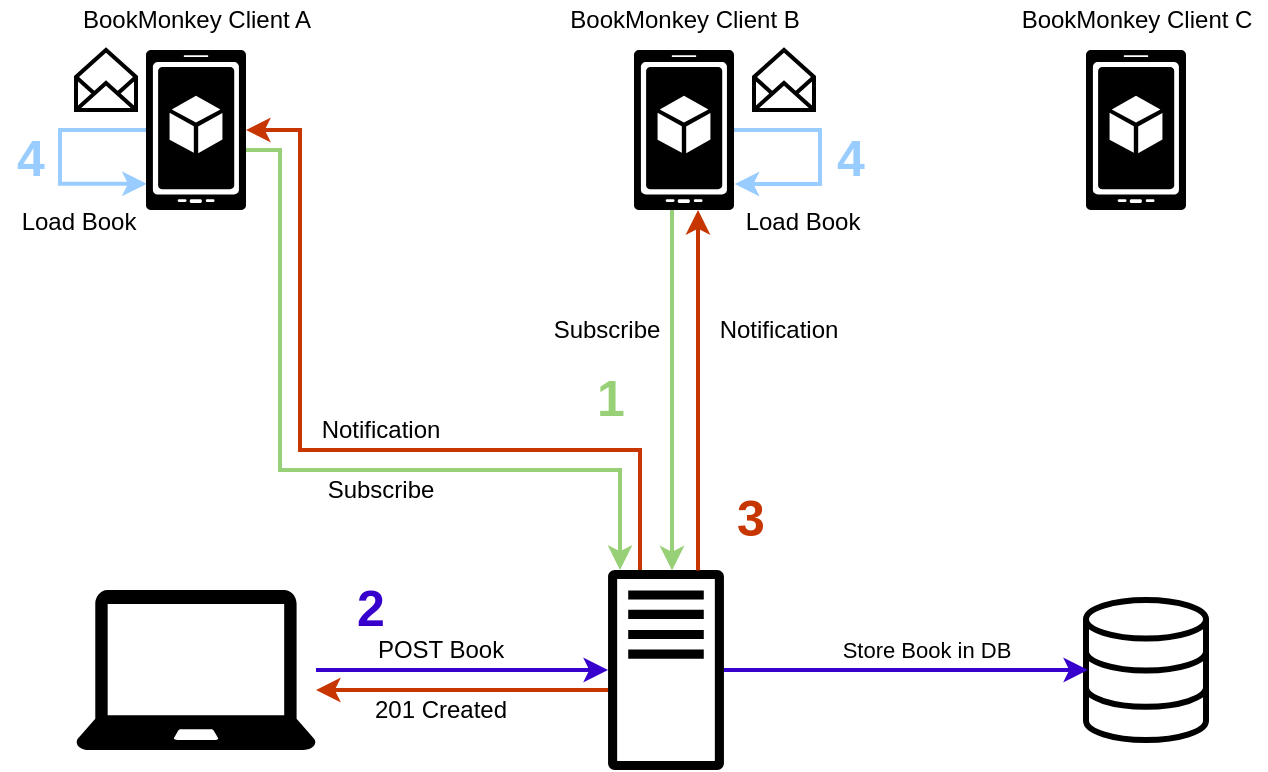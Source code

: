 <mxfile version="11.0.1" type="device"><diagram id="nU1bkPDpnaBYWHKjU6iE" name="Page-1"><mxGraphModel dx="983" dy="521" grid="1" gridSize="10" guides="1" tooltips="1" connect="1" arrows="1" fold="1" page="1" pageScale="1" pageWidth="827" pageHeight="1169" math="0" shadow="0"><root><mxCell id="0"/><mxCell id="1" parent="0"/><mxCell id="hZceqrD0HhHmgcnLZFkX-33" style="edgeStyle=orthogonalEdgeStyle;rounded=0;orthogonalLoop=1;jettySize=auto;html=1;endArrow=none;endFill=0;startArrow=classic;startFill=1;strokeWidth=2;fillColor=#fa6800;strokeColor=#C73500;" edge="1" parent="1" source="hZceqrD0HhHmgcnLZFkX-1" target="hZceqrD0HhHmgcnLZFkX-8"><mxGeometry relative="1" as="geometry"><Array as="points"><mxPoint x="230" y="110"/><mxPoint x="230" y="270"/><mxPoint x="400" y="270"/></Array></mxGeometry></mxCell><mxCell id="hZceqrD0HhHmgcnLZFkX-40" value="Notification" style="text;html=1;resizable=0;points=[];align=center;verticalAlign=middle;labelBackgroundColor=#ffffff;" vertex="1" connectable="0" parent="hZceqrD0HhHmgcnLZFkX-33"><mxGeometry x="0.227" relative="1" as="geometry"><mxPoint x="-29" y="-10" as="offset"/></mxGeometry></mxCell><mxCell id="hZceqrD0HhHmgcnLZFkX-5" value="" style="html=1;verticalLabelPosition=bottom;align=center;labelBackgroundColor=#ffffff;verticalAlign=top;strokeWidth=3;strokeColor=#000000;fillColor=#ffffff;shadow=0;dashed=0;shape=mxgraph.ios7.icons.data;" vertex="1" parent="1"><mxGeometry x="623" y="345" width="60" height="70" as="geometry"/></mxCell><mxCell id="hZceqrD0HhHmgcnLZFkX-36" style="edgeStyle=orthogonalEdgeStyle;rounded=0;orthogonalLoop=1;jettySize=auto;html=1;startArrow=classic;startFill=1;endArrow=none;endFill=0;strokeWidth=2;strokeColor=#97D077;" edge="1" parent="1" source="hZceqrD0HhHmgcnLZFkX-8"><mxGeometry relative="1" as="geometry"><mxPoint x="200" y="120" as="targetPoint"/><Array as="points"><mxPoint x="390" y="280"/><mxPoint x="220" y="280"/><mxPoint x="220" y="120"/></Array></mxGeometry></mxCell><mxCell id="hZceqrD0HhHmgcnLZFkX-38" value="Subscribe" style="text;html=1;resizable=0;points=[];align=center;verticalAlign=middle;labelBackgroundColor=#ffffff;" vertex="1" connectable="0" parent="hZceqrD0HhHmgcnLZFkX-36"><mxGeometry x="-0.234" y="3" relative="1" as="geometry"><mxPoint x="-17" y="7" as="offset"/></mxGeometry></mxCell><mxCell id="hZceqrD0HhHmgcnLZFkX-43" style="edgeStyle=orthogonalEdgeStyle;rounded=0;orthogonalLoop=1;jettySize=auto;html=1;startArrow=none;startFill=0;endArrow=classic;endFill=1;strokeWidth=2;fillColor=#fa6800;strokeColor=#C73500;" edge="1" parent="1" source="hZceqrD0HhHmgcnLZFkX-8" target="hZceqrD0HhHmgcnLZFkX-12"><mxGeometry relative="1" as="geometry"><Array as="points"><mxPoint x="310" y="390"/><mxPoint x="310" y="390"/></Array></mxGeometry></mxCell><mxCell id="hZceqrD0HhHmgcnLZFkX-44" value="201 Created" style="text;html=1;resizable=0;points=[];align=center;verticalAlign=middle;labelBackgroundColor=#ffffff;" vertex="1" connectable="0" parent="hZceqrD0HhHmgcnLZFkX-43"><mxGeometry x="0.233" y="3" relative="1" as="geometry"><mxPoint x="6" y="7" as="offset"/></mxGeometry></mxCell><mxCell id="hZceqrD0HhHmgcnLZFkX-48" value="Store Book in DB" style="edgeStyle=orthogonalEdgeStyle;rounded=0;orthogonalLoop=1;jettySize=auto;html=1;entryX=0.017;entryY=0.5;entryDx=0;entryDy=0;entryPerimeter=0;startArrow=none;startFill=0;endArrow=classic;endFill=1;strokeWidth=2;fillColor=#6a00ff;strokeColor=#3700CC;" edge="1" parent="1" source="hZceqrD0HhHmgcnLZFkX-8" target="hZceqrD0HhHmgcnLZFkX-5"><mxGeometry x="0.107" y="10" relative="1" as="geometry"><mxPoint as="offset"/></mxGeometry></mxCell><mxCell id="hZceqrD0HhHmgcnLZFkX-8" value="" style="outlineConnect=0;fontColor=#232F3E;gradientColor=none;fillColor=#000000;strokeColor=none;dashed=0;verticalLabelPosition=bottom;verticalAlign=top;align=center;html=1;fontSize=12;fontStyle=0;aspect=fixed;pointerEvents=1;shape=mxgraph.aws4.traditional_server;strokeWidth=1;" vertex="1" parent="1"><mxGeometry x="384" y="330" width="58" height="100" as="geometry"/></mxCell><mxCell id="hZceqrD0HhHmgcnLZFkX-37" style="edgeStyle=orthogonalEdgeStyle;rounded=0;orthogonalLoop=1;jettySize=auto;html=1;startArrow=none;startFill=0;endArrow=classic;endFill=1;strokeWidth=2;fillColor=#6a00ff;strokeColor=#3700CC;" edge="1" parent="1" source="hZceqrD0HhHmgcnLZFkX-12" target="hZceqrD0HhHmgcnLZFkX-8"><mxGeometry relative="1" as="geometry"/></mxCell><mxCell id="hZceqrD0HhHmgcnLZFkX-42" value="POST Book" style="text;html=1;resizable=0;points=[];align=center;verticalAlign=middle;labelBackgroundColor=#ffffff;" vertex="1" connectable="0" parent="hZceqrD0HhHmgcnLZFkX-37"><mxGeometry x="-0.096" y="3" relative="1" as="geometry"><mxPoint x="-4" y="-7" as="offset"/></mxGeometry></mxCell><mxCell id="hZceqrD0HhHmgcnLZFkX-12" value="" style="pointerEvents=1;shadow=0;dashed=0;html=1;strokeColor=none;fillColor=#000000;labelPosition=center;verticalLabelPosition=bottom;verticalAlign=top;outlineConnect=0;align=center;shape=mxgraph.office.devices.laptop;" vertex="1" parent="1"><mxGeometry x="118" y="340" width="120" height="80" as="geometry"/></mxCell><mxCell id="hZceqrD0HhHmgcnLZFkX-32" style="edgeStyle=orthogonalEdgeStyle;rounded=0;orthogonalLoop=1;jettySize=auto;html=1;strokeWidth=2;strokeColor=#97D077;" edge="1" parent="1"><mxGeometry relative="1" as="geometry"><mxPoint x="416" y="150" as="sourcePoint"/><mxPoint x="416" y="330.211" as="targetPoint"/></mxGeometry></mxCell><mxCell id="hZceqrD0HhHmgcnLZFkX-39" value="Subscribe" style="text;html=1;resizable=0;points=[];align=center;verticalAlign=middle;labelBackgroundColor=#ffffff;" vertex="1" connectable="0" parent="hZceqrD0HhHmgcnLZFkX-32"><mxGeometry x="-0.123" y="-3" relative="1" as="geometry"><mxPoint x="-30" y="-19" as="offset"/></mxGeometry></mxCell><mxCell id="hZceqrD0HhHmgcnLZFkX-35" style="edgeStyle=orthogonalEdgeStyle;rounded=0;orthogonalLoop=1;jettySize=auto;html=1;endArrow=none;endFill=0;startArrow=classic;startFill=1;strokeWidth=2;fillColor=#fa6800;strokeColor=#C73500;" edge="1" parent="1" source="hZceqrD0HhHmgcnLZFkX-24"><mxGeometry relative="1" as="geometry"><mxPoint x="429" y="330.211" as="targetPoint"/><Array as="points"><mxPoint x="429" y="250"/><mxPoint x="429" y="250"/></Array></mxGeometry></mxCell><mxCell id="hZceqrD0HhHmgcnLZFkX-41" value="Notification" style="text;html=1;resizable=0;points=[];align=center;verticalAlign=middle;labelBackgroundColor=#ffffff;" vertex="1" connectable="0" parent="hZceqrD0HhHmgcnLZFkX-35"><mxGeometry x="0.11" y="5" relative="1" as="geometry"><mxPoint x="35" y="-40" as="offset"/></mxGeometry></mxCell><mxCell id="hZceqrD0HhHmgcnLZFkX-24" value="" style="shadow=0;dashed=0;html=1;strokeColor=none;labelPosition=center;verticalLabelPosition=bottom;verticalAlign=top;align=center;shape=mxgraph.mscae.cloud.mobile_app;fillColor=#000000;pointerEvents=1;" vertex="1" parent="1"><mxGeometry x="397" y="70" width="50" height="80" as="geometry"/></mxCell><mxCell id="hZceqrD0HhHmgcnLZFkX-30" value="" style="shadow=0;dashed=0;html=1;strokeColor=none;labelPosition=center;verticalLabelPosition=bottom;verticalAlign=top;align=center;shape=mxgraph.mscae.cloud.mobile_app;fillColor=#000000;pointerEvents=1;" vertex="1" parent="1"><mxGeometry x="623" y="70" width="50" height="80" as="geometry"/></mxCell><mxCell id="hZceqrD0HhHmgcnLZFkX-45" value="BookMonkey Client A" style="text;html=1;resizable=0;points=[];autosize=1;align=center;verticalAlign=top;spacingTop=-4;" vertex="1" parent="1"><mxGeometry x="113" y="45" width="130" height="20" as="geometry"/></mxCell><mxCell id="hZceqrD0HhHmgcnLZFkX-46" value="BookMonkey Client B" style="text;html=1;resizable=0;points=[];autosize=1;align=center;verticalAlign=top;spacingTop=-4;" vertex="1" parent="1"><mxGeometry x="357" y="45" width="130" height="20" as="geometry"/></mxCell><mxCell id="hZceqrD0HhHmgcnLZFkX-47" value="BookMonkey Client C" style="text;html=1;resizable=0;points=[];autosize=1;align=center;verticalAlign=top;spacingTop=-4;" vertex="1" parent="1"><mxGeometry x="583" y="45" width="130" height="20" as="geometry"/></mxCell><mxCell id="hZceqrD0HhHmgcnLZFkX-49" value="" style="html=1;verticalLabelPosition=bottom;align=center;labelBackgroundColor=#ffffff;verticalAlign=top;strokeWidth=2;strokeColor=#000000;fillColor=#ffffff;shadow=0;dashed=0;shape=mxgraph.ios7.icons.envelope_(empty);" vertex="1" parent="1"><mxGeometry x="118" y="70" width="30" height="30" as="geometry"/></mxCell><mxCell id="hZceqrD0HhHmgcnLZFkX-50" value="" style="html=1;verticalLabelPosition=bottom;align=center;labelBackgroundColor=#ffffff;verticalAlign=top;strokeWidth=2;strokeColor=#000000;fillColor=#ffffff;shadow=0;dashed=0;shape=mxgraph.ios7.icons.envelope_(empty);" vertex="1" parent="1"><mxGeometry x="457" y="70" width="30" height="30" as="geometry"/></mxCell><mxCell id="hZceqrD0HhHmgcnLZFkX-52" value="2" style="text;html=1;resizable=0;points=[];autosize=1;align=center;verticalAlign=middle;spacingTop=-4;fontSize=25;fontStyle=1;fontColor=#3700CC;" vertex="1" parent="1"><mxGeometry x="250" y="335" width="30" height="30" as="geometry"/></mxCell><mxCell id="hZceqrD0HhHmgcnLZFkX-53" value="&lt;font color=&quot;#97d077&quot;&gt;1&lt;/font&gt;" style="text;html=1;resizable=0;points=[];autosize=1;align=center;verticalAlign=middle;spacingTop=-4;fontSize=25;fontStyle=1;fontColor=#3700CC;" vertex="1" parent="1"><mxGeometry x="370" y="230" width="30" height="30" as="geometry"/></mxCell><mxCell id="hZceqrD0HhHmgcnLZFkX-54" value="&lt;font&gt;3&lt;/font&gt;" style="text;html=1;resizable=0;points=[];autosize=1;align=center;verticalAlign=middle;spacingTop=-4;fontSize=25;fontStyle=1;fontColor=#C73500;" vertex="1" parent="1"><mxGeometry x="440" y="290" width="30" height="30" as="geometry"/></mxCell><mxCell id="hZceqrD0HhHmgcnLZFkX-58" style="edgeStyle=orthogonalEdgeStyle;rounded=0;orthogonalLoop=1;jettySize=auto;html=1;entryX=1.007;entryY=0.837;entryDx=0;entryDy=0;entryPerimeter=0;startArrow=none;startFill=0;endArrow=classic;endFill=1;strokeColor=#99CCFF;strokeWidth=2;fontSize=25;fontColor=#000000;exitX=1;exitY=0.5;exitDx=0;exitDy=0;exitPerimeter=0;" edge="1" parent="1" source="hZceqrD0HhHmgcnLZFkX-24" target="hZceqrD0HhHmgcnLZFkX-24"><mxGeometry relative="1" as="geometry"><Array as="points"><mxPoint x="490" y="110"/><mxPoint x="490" y="137"/></Array></mxGeometry></mxCell><mxCell id="hZceqrD0HhHmgcnLZFkX-62" value="&lt;font style=&quot;font-size: 12px&quot; color=&quot;#000000&quot;&gt;Load Book&lt;br&gt;&lt;/font&gt;" style="text;html=1;resizable=0;points=[];align=center;verticalAlign=middle;labelBackgroundColor=none;fontSize=25;fontColor=#99CCFF;" vertex="1" connectable="0" parent="hZceqrD0HhHmgcnLZFkX-58"><mxGeometry x="0.521" y="3" relative="1" as="geometry"><mxPoint x="6" y="10" as="offset"/></mxGeometry></mxCell><mxCell id="hZceqrD0HhHmgcnLZFkX-59" value="&lt;font&gt;4&lt;/font&gt;" style="text;html=1;resizable=0;points=[];autosize=1;align=center;verticalAlign=middle;spacingTop=-4;fontSize=25;fontStyle=1;fontColor=#99CCFF;" vertex="1" parent="1"><mxGeometry x="490" y="110" width="30" height="30" as="geometry"/></mxCell><mxCell id="hZceqrD0HhHmgcnLZFkX-60" style="edgeStyle=orthogonalEdgeStyle;rounded=0;orthogonalLoop=1;jettySize=auto;html=1;entryX=1.007;entryY=0.837;entryDx=0;entryDy=0;entryPerimeter=0;startArrow=none;startFill=0;endArrow=classic;endFill=1;strokeColor=#99CCFF;strokeWidth=2;fontSize=25;fontColor=#000000;exitX=1;exitY=0.5;exitDx=0;exitDy=0;exitPerimeter=0;" edge="1" parent="1"><mxGeometry relative="1" as="geometry"><mxPoint x="153.345" y="110.034" as="sourcePoint"/><mxPoint x="153.345" y="136.931" as="targetPoint"/><Array as="points"><mxPoint x="110" y="110"/><mxPoint x="110" y="137"/></Array></mxGeometry></mxCell><mxCell id="hZceqrD0HhHmgcnLZFkX-1" value="" style="shadow=0;dashed=0;html=1;strokeColor=none;labelPosition=center;verticalLabelPosition=bottom;verticalAlign=top;align=center;shape=mxgraph.mscae.cloud.mobile_app;fillColor=#000000;pointerEvents=1;" vertex="1" parent="1"><mxGeometry x="153" y="70" width="50" height="80" as="geometry"/></mxCell><mxCell id="hZceqrD0HhHmgcnLZFkX-61" value="&lt;font&gt;4&lt;/font&gt;" style="text;html=1;resizable=0;points=[];autosize=1;align=center;verticalAlign=middle;spacingTop=-4;fontSize=25;fontStyle=1;fontColor=#99CCFF;" vertex="1" parent="1"><mxGeometry x="80" y="110" width="30" height="30" as="geometry"/></mxCell><mxCell id="hZceqrD0HhHmgcnLZFkX-63" value="&lt;font style=&quot;font-size: 12px&quot; color=&quot;#000000&quot;&gt;Load Book&lt;br&gt;&lt;/font&gt;" style="text;html=1;resizable=0;points=[];align=center;verticalAlign=middle;labelBackgroundColor=none;fontSize=25;fontColor=#99CCFF;" vertex="1" connectable="0" parent="1"><mxGeometry x="113.241" y="139.931" as="geometry"><mxPoint x="6" y="10" as="offset"/></mxGeometry></mxCell></root></mxGraphModel></diagram></mxfile>